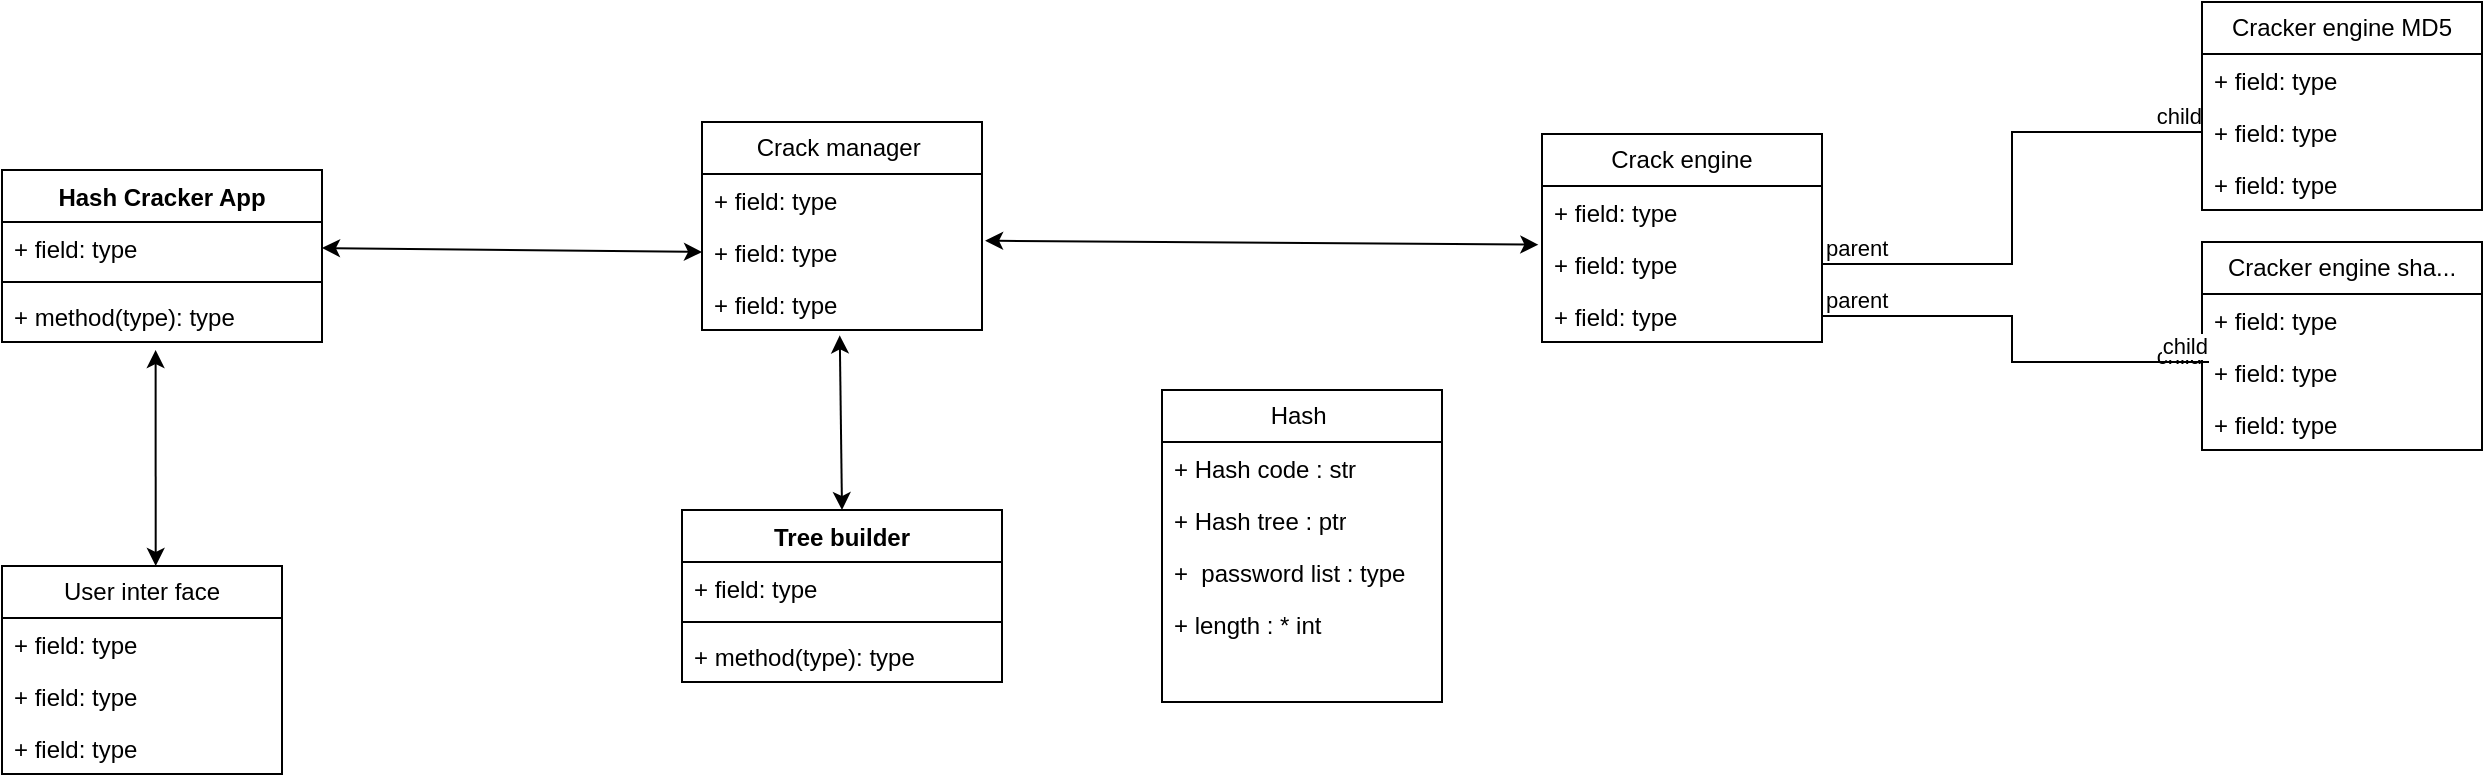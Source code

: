 <mxfile version="26.2.8">
  <diagram name="Page-1" id="5f0bae14-7c28-e335-631c-24af17079c00">
    <mxGraphModel dx="825" dy="543" grid="1" gridSize="10" guides="1" tooltips="1" connect="1" arrows="1" fold="1" page="1" pageScale="1" pageWidth="1100" pageHeight="850" background="none" math="0" shadow="0">
      <root>
        <mxCell id="0" />
        <mxCell id="1" parent="0" />
        <mxCell id="ZopV3od03yt3iOhxSDMt-1" value="Hash Cracker App&lt;div&gt;&lt;br&gt;&lt;/div&gt;" style="swimlane;fontStyle=1;align=center;verticalAlign=top;childLayout=stackLayout;horizontal=1;startSize=26;horizontalStack=0;resizeParent=1;resizeParentMax=0;resizeLast=0;collapsible=1;marginBottom=0;whiteSpace=wrap;html=1;" vertex="1" parent="1">
          <mxGeometry x="50" y="190" width="160" height="86" as="geometry" />
        </mxCell>
        <mxCell id="ZopV3od03yt3iOhxSDMt-2" value="+ field: type" style="text;strokeColor=none;fillColor=none;align=left;verticalAlign=top;spacingLeft=4;spacingRight=4;overflow=hidden;rotatable=0;points=[[0,0.5],[1,0.5]];portConstraint=eastwest;whiteSpace=wrap;html=1;" vertex="1" parent="ZopV3od03yt3iOhxSDMt-1">
          <mxGeometry y="26" width="160" height="26" as="geometry" />
        </mxCell>
        <mxCell id="ZopV3od03yt3iOhxSDMt-3" value="" style="line;strokeWidth=1;fillColor=none;align=left;verticalAlign=middle;spacingTop=-1;spacingLeft=3;spacingRight=3;rotatable=0;labelPosition=right;points=[];portConstraint=eastwest;strokeColor=inherit;" vertex="1" parent="ZopV3od03yt3iOhxSDMt-1">
          <mxGeometry y="52" width="160" height="8" as="geometry" />
        </mxCell>
        <mxCell id="ZopV3od03yt3iOhxSDMt-4" value="+ method(type): type" style="text;strokeColor=none;fillColor=none;align=left;verticalAlign=top;spacingLeft=4;spacingRight=4;overflow=hidden;rotatable=0;points=[[0,0.5],[1,0.5]];portConstraint=eastwest;whiteSpace=wrap;html=1;" vertex="1" parent="ZopV3od03yt3iOhxSDMt-1">
          <mxGeometry y="60" width="160" height="26" as="geometry" />
        </mxCell>
        <mxCell id="ZopV3od03yt3iOhxSDMt-7" value="Crack engine" style="swimlane;fontStyle=0;childLayout=stackLayout;horizontal=1;startSize=26;fillColor=none;horizontalStack=0;resizeParent=1;resizeParentMax=0;resizeLast=0;collapsible=1;marginBottom=0;whiteSpace=wrap;html=1;" vertex="1" parent="1">
          <mxGeometry x="820" y="172" width="140" height="104" as="geometry" />
        </mxCell>
        <mxCell id="ZopV3od03yt3iOhxSDMt-8" value="+ field: type" style="text;strokeColor=none;fillColor=none;align=left;verticalAlign=top;spacingLeft=4;spacingRight=4;overflow=hidden;rotatable=0;points=[[0,0.5],[1,0.5]];portConstraint=eastwest;whiteSpace=wrap;html=1;" vertex="1" parent="ZopV3od03yt3iOhxSDMt-7">
          <mxGeometry y="26" width="140" height="26" as="geometry" />
        </mxCell>
        <mxCell id="ZopV3od03yt3iOhxSDMt-9" value="+ field: type" style="text;strokeColor=none;fillColor=none;align=left;verticalAlign=top;spacingLeft=4;spacingRight=4;overflow=hidden;rotatable=0;points=[[0,0.5],[1,0.5]];portConstraint=eastwest;whiteSpace=wrap;html=1;" vertex="1" parent="ZopV3od03yt3iOhxSDMt-7">
          <mxGeometry y="52" width="140" height="26" as="geometry" />
        </mxCell>
        <mxCell id="ZopV3od03yt3iOhxSDMt-10" value="+ field: type" style="text;strokeColor=none;fillColor=none;align=left;verticalAlign=top;spacingLeft=4;spacingRight=4;overflow=hidden;rotatable=0;points=[[0,0.5],[1,0.5]];portConstraint=eastwest;whiteSpace=wrap;html=1;" vertex="1" parent="ZopV3od03yt3iOhxSDMt-7">
          <mxGeometry y="78" width="140" height="26" as="geometry" />
        </mxCell>
        <mxCell id="ZopV3od03yt3iOhxSDMt-11" value="" style="endArrow=none;html=1;edgeStyle=orthogonalEdgeStyle;rounded=0;entryX=0;entryY=0.5;entryDx=0;entryDy=0;" edge="1" parent="1" source="ZopV3od03yt3iOhxSDMt-9" target="ZopV3od03yt3iOhxSDMt-16">
          <mxGeometry relative="1" as="geometry">
            <mxPoint x="1200" y="230" as="sourcePoint" />
            <mxPoint x="1380" y="260" as="targetPoint" />
          </mxGeometry>
        </mxCell>
        <mxCell id="ZopV3od03yt3iOhxSDMt-12" value="parent" style="edgeLabel;resizable=0;html=1;align=left;verticalAlign=bottom;" connectable="0" vertex="1" parent="ZopV3od03yt3iOhxSDMt-11">
          <mxGeometry x="-1" relative="1" as="geometry" />
        </mxCell>
        <mxCell id="ZopV3od03yt3iOhxSDMt-13" value="child" style="edgeLabel;resizable=0;html=1;align=right;verticalAlign=bottom;" connectable="0" vertex="1" parent="ZopV3od03yt3iOhxSDMt-11">
          <mxGeometry x="1" relative="1" as="geometry" />
        </mxCell>
        <mxCell id="ZopV3od03yt3iOhxSDMt-14" value="Cracker engine MD5" style="swimlane;fontStyle=0;childLayout=stackLayout;horizontal=1;startSize=26;fillColor=none;horizontalStack=0;resizeParent=1;resizeParentMax=0;resizeLast=0;collapsible=1;marginBottom=0;whiteSpace=wrap;html=1;" vertex="1" parent="1">
          <mxGeometry x="1150" y="106" width="140" height="104" as="geometry" />
        </mxCell>
        <mxCell id="ZopV3od03yt3iOhxSDMt-15" value="+ field: type" style="text;strokeColor=none;fillColor=none;align=left;verticalAlign=top;spacingLeft=4;spacingRight=4;overflow=hidden;rotatable=0;points=[[0,0.5],[1,0.5]];portConstraint=eastwest;whiteSpace=wrap;html=1;" vertex="1" parent="ZopV3od03yt3iOhxSDMt-14">
          <mxGeometry y="26" width="140" height="26" as="geometry" />
        </mxCell>
        <mxCell id="ZopV3od03yt3iOhxSDMt-16" value="+ field: type" style="text;strokeColor=none;fillColor=none;align=left;verticalAlign=top;spacingLeft=4;spacingRight=4;overflow=hidden;rotatable=0;points=[[0,0.5],[1,0.5]];portConstraint=eastwest;whiteSpace=wrap;html=1;" vertex="1" parent="ZopV3od03yt3iOhxSDMt-14">
          <mxGeometry y="52" width="140" height="26" as="geometry" />
        </mxCell>
        <mxCell id="ZopV3od03yt3iOhxSDMt-17" value="+ field: type" style="text;strokeColor=none;fillColor=none;align=left;verticalAlign=top;spacingLeft=4;spacingRight=4;overflow=hidden;rotatable=0;points=[[0,0.5],[1,0.5]];portConstraint=eastwest;whiteSpace=wrap;html=1;" vertex="1" parent="ZopV3od03yt3iOhxSDMt-14">
          <mxGeometry y="78" width="140" height="26" as="geometry" />
        </mxCell>
        <mxCell id="ZopV3od03yt3iOhxSDMt-18" value="child" style="edgeLabel;resizable=0;html=1;align=right;verticalAlign=bottom;" connectable="0" vertex="1" parent="1">
          <mxGeometry x="1150" y="291" as="geometry" />
        </mxCell>
        <mxCell id="ZopV3od03yt3iOhxSDMt-19" value="Cracker engine sha..." style="swimlane;fontStyle=0;childLayout=stackLayout;horizontal=1;startSize=26;fillColor=none;horizontalStack=0;resizeParent=1;resizeParentMax=0;resizeLast=0;collapsible=1;marginBottom=0;whiteSpace=wrap;html=1;" vertex="1" parent="1">
          <mxGeometry x="1150" y="226" width="140" height="104" as="geometry" />
        </mxCell>
        <mxCell id="ZopV3od03yt3iOhxSDMt-20" value="+ field: type" style="text;strokeColor=none;fillColor=none;align=left;verticalAlign=top;spacingLeft=4;spacingRight=4;overflow=hidden;rotatable=0;points=[[0,0.5],[1,0.5]];portConstraint=eastwest;whiteSpace=wrap;html=1;" vertex="1" parent="ZopV3od03yt3iOhxSDMt-19">
          <mxGeometry y="26" width="140" height="26" as="geometry" />
        </mxCell>
        <mxCell id="ZopV3od03yt3iOhxSDMt-21" value="+ field: type" style="text;strokeColor=none;fillColor=none;align=left;verticalAlign=top;spacingLeft=4;spacingRight=4;overflow=hidden;rotatable=0;points=[[0,0.5],[1,0.5]];portConstraint=eastwest;whiteSpace=wrap;html=1;" vertex="1" parent="ZopV3od03yt3iOhxSDMt-19">
          <mxGeometry y="52" width="140" height="26" as="geometry" />
        </mxCell>
        <mxCell id="ZopV3od03yt3iOhxSDMt-22" value="+ field: type" style="text;strokeColor=none;fillColor=none;align=left;verticalAlign=top;spacingLeft=4;spacingRight=4;overflow=hidden;rotatable=0;points=[[0,0.5],[1,0.5]];portConstraint=eastwest;whiteSpace=wrap;html=1;" vertex="1" parent="ZopV3od03yt3iOhxSDMt-19">
          <mxGeometry y="78" width="140" height="26" as="geometry" />
        </mxCell>
        <mxCell id="ZopV3od03yt3iOhxSDMt-28" value="" style="endArrow=none;html=1;edgeStyle=orthogonalEdgeStyle;rounded=0;entryX=0.025;entryY=0.308;entryDx=0;entryDy=0;entryPerimeter=0;exitX=1;exitY=0.5;exitDx=0;exitDy=0;" edge="1" parent="1" source="ZopV3od03yt3iOhxSDMt-10" target="ZopV3od03yt3iOhxSDMt-21">
          <mxGeometry relative="1" as="geometry">
            <mxPoint x="1060" y="240" as="sourcePoint" />
            <mxPoint x="1310" y="420" as="targetPoint" />
          </mxGeometry>
        </mxCell>
        <mxCell id="ZopV3od03yt3iOhxSDMt-29" value="parent" style="edgeLabel;resizable=0;html=1;align=left;verticalAlign=bottom;" connectable="0" vertex="1" parent="ZopV3od03yt3iOhxSDMt-28">
          <mxGeometry x="-1" relative="1" as="geometry" />
        </mxCell>
        <mxCell id="ZopV3od03yt3iOhxSDMt-30" value="child" style="edgeLabel;resizable=0;html=1;align=right;verticalAlign=bottom;" connectable="0" vertex="1" parent="ZopV3od03yt3iOhxSDMt-28">
          <mxGeometry x="1" relative="1" as="geometry" />
        </mxCell>
        <mxCell id="ZopV3od03yt3iOhxSDMt-31" value="User inter face" style="swimlane;fontStyle=0;childLayout=stackLayout;horizontal=1;startSize=26;fillColor=none;horizontalStack=0;resizeParent=1;resizeParentMax=0;resizeLast=0;collapsible=1;marginBottom=0;whiteSpace=wrap;html=1;" vertex="1" parent="1">
          <mxGeometry x="50" y="388" width="140" height="104" as="geometry" />
        </mxCell>
        <mxCell id="ZopV3od03yt3iOhxSDMt-32" value="+ field: type" style="text;strokeColor=none;fillColor=none;align=left;verticalAlign=top;spacingLeft=4;spacingRight=4;overflow=hidden;rotatable=0;points=[[0,0.5],[1,0.5]];portConstraint=eastwest;whiteSpace=wrap;html=1;" vertex="1" parent="ZopV3od03yt3iOhxSDMt-31">
          <mxGeometry y="26" width="140" height="26" as="geometry" />
        </mxCell>
        <mxCell id="ZopV3od03yt3iOhxSDMt-33" value="+ field: type" style="text;strokeColor=none;fillColor=none;align=left;verticalAlign=top;spacingLeft=4;spacingRight=4;overflow=hidden;rotatable=0;points=[[0,0.5],[1,0.5]];portConstraint=eastwest;whiteSpace=wrap;html=1;" vertex="1" parent="ZopV3od03yt3iOhxSDMt-31">
          <mxGeometry y="52" width="140" height="26" as="geometry" />
        </mxCell>
        <mxCell id="ZopV3od03yt3iOhxSDMt-34" value="+ field: type" style="text;strokeColor=none;fillColor=none;align=left;verticalAlign=top;spacingLeft=4;spacingRight=4;overflow=hidden;rotatable=0;points=[[0,0.5],[1,0.5]];portConstraint=eastwest;whiteSpace=wrap;html=1;" vertex="1" parent="ZopV3od03yt3iOhxSDMt-31">
          <mxGeometry y="78" width="140" height="26" as="geometry" />
        </mxCell>
        <mxCell id="ZopV3od03yt3iOhxSDMt-37" value="" style="endArrow=classic;startArrow=classic;html=1;rounded=0;entryX=0.48;entryY=1.154;entryDx=0;entryDy=0;entryPerimeter=0;exitX=0.549;exitY=0;exitDx=0;exitDy=0;exitPerimeter=0;" edge="1" parent="1" source="ZopV3od03yt3iOhxSDMt-31" target="ZopV3od03yt3iOhxSDMt-4">
          <mxGeometry width="50" height="50" relative="1" as="geometry">
            <mxPoint x="270" y="348" as="sourcePoint" />
            <mxPoint x="320" y="298" as="targetPoint" />
          </mxGeometry>
        </mxCell>
        <mxCell id="ZopV3od03yt3iOhxSDMt-38" value="Crack manager&amp;nbsp;" style="swimlane;fontStyle=0;childLayout=stackLayout;horizontal=1;startSize=26;fillColor=none;horizontalStack=0;resizeParent=1;resizeParentMax=0;resizeLast=0;collapsible=1;marginBottom=0;whiteSpace=wrap;html=1;" vertex="1" parent="1">
          <mxGeometry x="400" y="166" width="140" height="104" as="geometry" />
        </mxCell>
        <mxCell id="ZopV3od03yt3iOhxSDMt-39" value="+ field: type" style="text;strokeColor=none;fillColor=none;align=left;verticalAlign=top;spacingLeft=4;spacingRight=4;overflow=hidden;rotatable=0;points=[[0,0.5],[1,0.5]];portConstraint=eastwest;whiteSpace=wrap;html=1;" vertex="1" parent="ZopV3od03yt3iOhxSDMt-38">
          <mxGeometry y="26" width="140" height="26" as="geometry" />
        </mxCell>
        <mxCell id="ZopV3od03yt3iOhxSDMt-40" value="+ field: type" style="text;strokeColor=none;fillColor=none;align=left;verticalAlign=top;spacingLeft=4;spacingRight=4;overflow=hidden;rotatable=0;points=[[0,0.5],[1,0.5]];portConstraint=eastwest;whiteSpace=wrap;html=1;" vertex="1" parent="ZopV3od03yt3iOhxSDMt-38">
          <mxGeometry y="52" width="140" height="26" as="geometry" />
        </mxCell>
        <mxCell id="ZopV3od03yt3iOhxSDMt-41" value="+ field: type" style="text;strokeColor=none;fillColor=none;align=left;verticalAlign=top;spacingLeft=4;spacingRight=4;overflow=hidden;rotatable=0;points=[[0,0.5],[1,0.5]];portConstraint=eastwest;whiteSpace=wrap;html=1;" vertex="1" parent="ZopV3od03yt3iOhxSDMt-38">
          <mxGeometry y="78" width="140" height="26" as="geometry" />
        </mxCell>
        <mxCell id="ZopV3od03yt3iOhxSDMt-42" value="" style="endArrow=classic;startArrow=classic;html=1;rounded=0;entryX=0;entryY=0.5;entryDx=0;entryDy=0;exitX=1;exitY=0.5;exitDx=0;exitDy=0;" edge="1" parent="1" source="ZopV3od03yt3iOhxSDMt-2" target="ZopV3od03yt3iOhxSDMt-40">
          <mxGeometry width="50" height="50" relative="1" as="geometry">
            <mxPoint x="250" y="280" as="sourcePoint" />
            <mxPoint x="300" y="230" as="targetPoint" />
          </mxGeometry>
        </mxCell>
        <mxCell id="ZopV3od03yt3iOhxSDMt-47" value="Hash&amp;nbsp;" style="swimlane;fontStyle=0;childLayout=stackLayout;horizontal=1;startSize=26;fillColor=none;horizontalStack=0;resizeParent=1;resizeParentMax=0;resizeLast=0;collapsible=1;marginBottom=0;whiteSpace=wrap;html=1;" vertex="1" parent="1">
          <mxGeometry x="630" y="300" width="140" height="156" as="geometry" />
        </mxCell>
        <mxCell id="ZopV3od03yt3iOhxSDMt-48" value="+ Hash code : str" style="text;strokeColor=none;fillColor=none;align=left;verticalAlign=top;spacingLeft=4;spacingRight=4;overflow=hidden;rotatable=0;points=[[0,0.5],[1,0.5]];portConstraint=eastwest;whiteSpace=wrap;html=1;" vertex="1" parent="ZopV3od03yt3iOhxSDMt-47">
          <mxGeometry y="26" width="140" height="26" as="geometry" />
        </mxCell>
        <mxCell id="ZopV3od03yt3iOhxSDMt-49" value="+ Hash tree : ptr" style="text;strokeColor=none;fillColor=none;align=left;verticalAlign=top;spacingLeft=4;spacingRight=4;overflow=hidden;rotatable=0;points=[[0,0.5],[1,0.5]];portConstraint=eastwest;whiteSpace=wrap;html=1;" vertex="1" parent="ZopV3od03yt3iOhxSDMt-47">
          <mxGeometry y="52" width="140" height="26" as="geometry" />
        </mxCell>
        <mxCell id="ZopV3od03yt3iOhxSDMt-50" value="+&amp;nbsp; password list&amp;nbsp;&lt;span style=&quot;background-color: transparent; color: light-dark(rgb(0, 0, 0), rgb(255, 255, 255));&quot;&gt;: type&lt;/span&gt;" style="text;strokeColor=none;fillColor=none;align=left;verticalAlign=top;spacingLeft=4;spacingRight=4;overflow=hidden;rotatable=0;points=[[0,0.5],[1,0.5]];portConstraint=eastwest;whiteSpace=wrap;html=1;" vertex="1" parent="ZopV3od03yt3iOhxSDMt-47">
          <mxGeometry y="78" width="140" height="26" as="geometry" />
        </mxCell>
        <mxCell id="ZopV3od03yt3iOhxSDMt-56" value="+ length : * int&amp;nbsp;" style="text;strokeColor=none;fillColor=none;align=left;verticalAlign=top;spacingLeft=4;spacingRight=4;overflow=hidden;rotatable=0;points=[[0,0.5],[1,0.5]];portConstraint=eastwest;whiteSpace=wrap;html=1;" vertex="1" parent="ZopV3od03yt3iOhxSDMt-47">
          <mxGeometry y="104" width="140" height="26" as="geometry" />
        </mxCell>
        <mxCell id="ZopV3od03yt3iOhxSDMt-57" style="text;strokeColor=none;fillColor=none;align=left;verticalAlign=top;spacingLeft=4;spacingRight=4;overflow=hidden;rotatable=0;points=[[0,0.5],[1,0.5]];portConstraint=eastwest;whiteSpace=wrap;html=1;" vertex="1" parent="ZopV3od03yt3iOhxSDMt-47">
          <mxGeometry y="130" width="140" height="26" as="geometry" />
        </mxCell>
        <mxCell id="ZopV3od03yt3iOhxSDMt-51" value="Tree builder&lt;div&gt;&lt;br&gt;&lt;/div&gt;" style="swimlane;fontStyle=1;align=center;verticalAlign=top;childLayout=stackLayout;horizontal=1;startSize=26;horizontalStack=0;resizeParent=1;resizeParentMax=0;resizeLast=0;collapsible=1;marginBottom=0;whiteSpace=wrap;html=1;" vertex="1" parent="1">
          <mxGeometry x="390" y="360" width="160" height="86" as="geometry" />
        </mxCell>
        <mxCell id="ZopV3od03yt3iOhxSDMt-52" value="+ field: type" style="text;strokeColor=none;fillColor=none;align=left;verticalAlign=top;spacingLeft=4;spacingRight=4;overflow=hidden;rotatable=0;points=[[0,0.5],[1,0.5]];portConstraint=eastwest;whiteSpace=wrap;html=1;" vertex="1" parent="ZopV3od03yt3iOhxSDMt-51">
          <mxGeometry y="26" width="160" height="26" as="geometry" />
        </mxCell>
        <mxCell id="ZopV3od03yt3iOhxSDMt-53" value="" style="line;strokeWidth=1;fillColor=none;align=left;verticalAlign=middle;spacingTop=-1;spacingLeft=3;spacingRight=3;rotatable=0;labelPosition=right;points=[];portConstraint=eastwest;strokeColor=inherit;" vertex="1" parent="ZopV3od03yt3iOhxSDMt-51">
          <mxGeometry y="52" width="160" height="8" as="geometry" />
        </mxCell>
        <mxCell id="ZopV3od03yt3iOhxSDMt-54" value="+ method(type): type" style="text;strokeColor=none;fillColor=none;align=left;verticalAlign=top;spacingLeft=4;spacingRight=4;overflow=hidden;rotatable=0;points=[[0,0.5],[1,0.5]];portConstraint=eastwest;whiteSpace=wrap;html=1;" vertex="1" parent="ZopV3od03yt3iOhxSDMt-51">
          <mxGeometry y="60" width="160" height="26" as="geometry" />
        </mxCell>
        <mxCell id="ZopV3od03yt3iOhxSDMt-59" value="" style="endArrow=classic;startArrow=classic;html=1;rounded=0;entryX=0.492;entryY=1.103;entryDx=0;entryDy=0;entryPerimeter=0;exitX=0.5;exitY=0;exitDx=0;exitDy=0;" edge="1" parent="1" source="ZopV3od03yt3iOhxSDMt-51" target="ZopV3od03yt3iOhxSDMt-41">
          <mxGeometry width="50" height="50" relative="1" as="geometry">
            <mxPoint x="580" y="440" as="sourcePoint" />
            <mxPoint x="630" y="390" as="targetPoint" />
          </mxGeometry>
        </mxCell>
        <mxCell id="ZopV3od03yt3iOhxSDMt-61" value="" style="endArrow=classic;startArrow=classic;html=1;rounded=0;exitX=1.011;exitY=0.282;exitDx=0;exitDy=0;exitPerimeter=0;entryX=-0.013;entryY=0.128;entryDx=0;entryDy=0;entryPerimeter=0;" edge="1" parent="1" source="ZopV3od03yt3iOhxSDMt-40" target="ZopV3od03yt3iOhxSDMt-9">
          <mxGeometry width="50" height="50" relative="1" as="geometry">
            <mxPoint x="600" y="250" as="sourcePoint" />
            <mxPoint x="650" y="200" as="targetPoint" />
          </mxGeometry>
        </mxCell>
      </root>
    </mxGraphModel>
  </diagram>
</mxfile>
